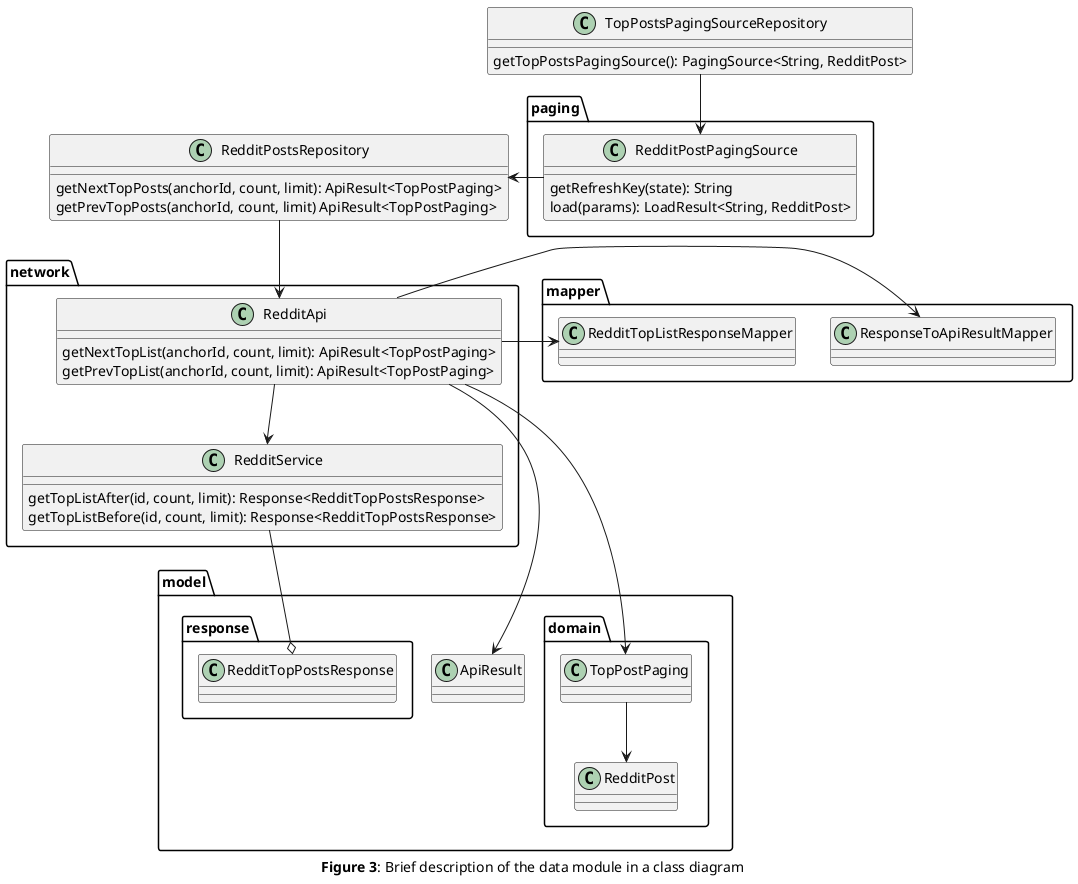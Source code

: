 @startuml

caption **Figure 3**: Brief description of the data module in a class diagram

class TopPostsPagingSourceRepository {
    getTopPostsPagingSource(): PagingSource<String, RedditPost>
}
class RedditPostsRepository {
    getNextTopPosts(anchorId, count, limit): ApiResult<TopPostPaging>
    getPrevTopPosts(anchorId, count, limit) ApiResult<TopPostPaging>
}

package network {
    class RedditApi {
        getNextTopList(anchorId, count, limit): ApiResult<TopPostPaging>
        getPrevTopList(anchorId, count, limit): ApiResult<TopPostPaging>
    }

    class RedditService {
        getTopListAfter(id, count, limit): Response<RedditTopPostsResponse>
        getTopListBefore(id, count, limit): Response<RedditTopPostsResponse>
    }
}

package model {
    package domain {
        class RedditPost
        class TopPostPaging
    }
    package response {
        class RedditTopPostsResponse
    }
    class ApiResult
}

TopPostPaging -down-> RedditPost

package paging {
    class RedditPostPagingSource {
        getRefreshKey(state): String
        load(params): LoadResult<String, RedditPost>
    }
}

package mapper {
    class ResponseToApiResultMapper
    class RedditTopListResponseMapper
}

RedditApi -> ResponseToApiResultMapper
RedditApi -> RedditTopListResponseMapper
RedditApi --> TopPostPaging
RedditApi -> ApiResult

RedditService --o RedditTopPostsResponse
RedditApi -down-> RedditService
RedditPostsRepository -down-> RedditApi
RedditPostPagingSource -> RedditPostsRepository
TopPostsPagingSourceRepository -down-> RedditPostPagingSource

@enduml